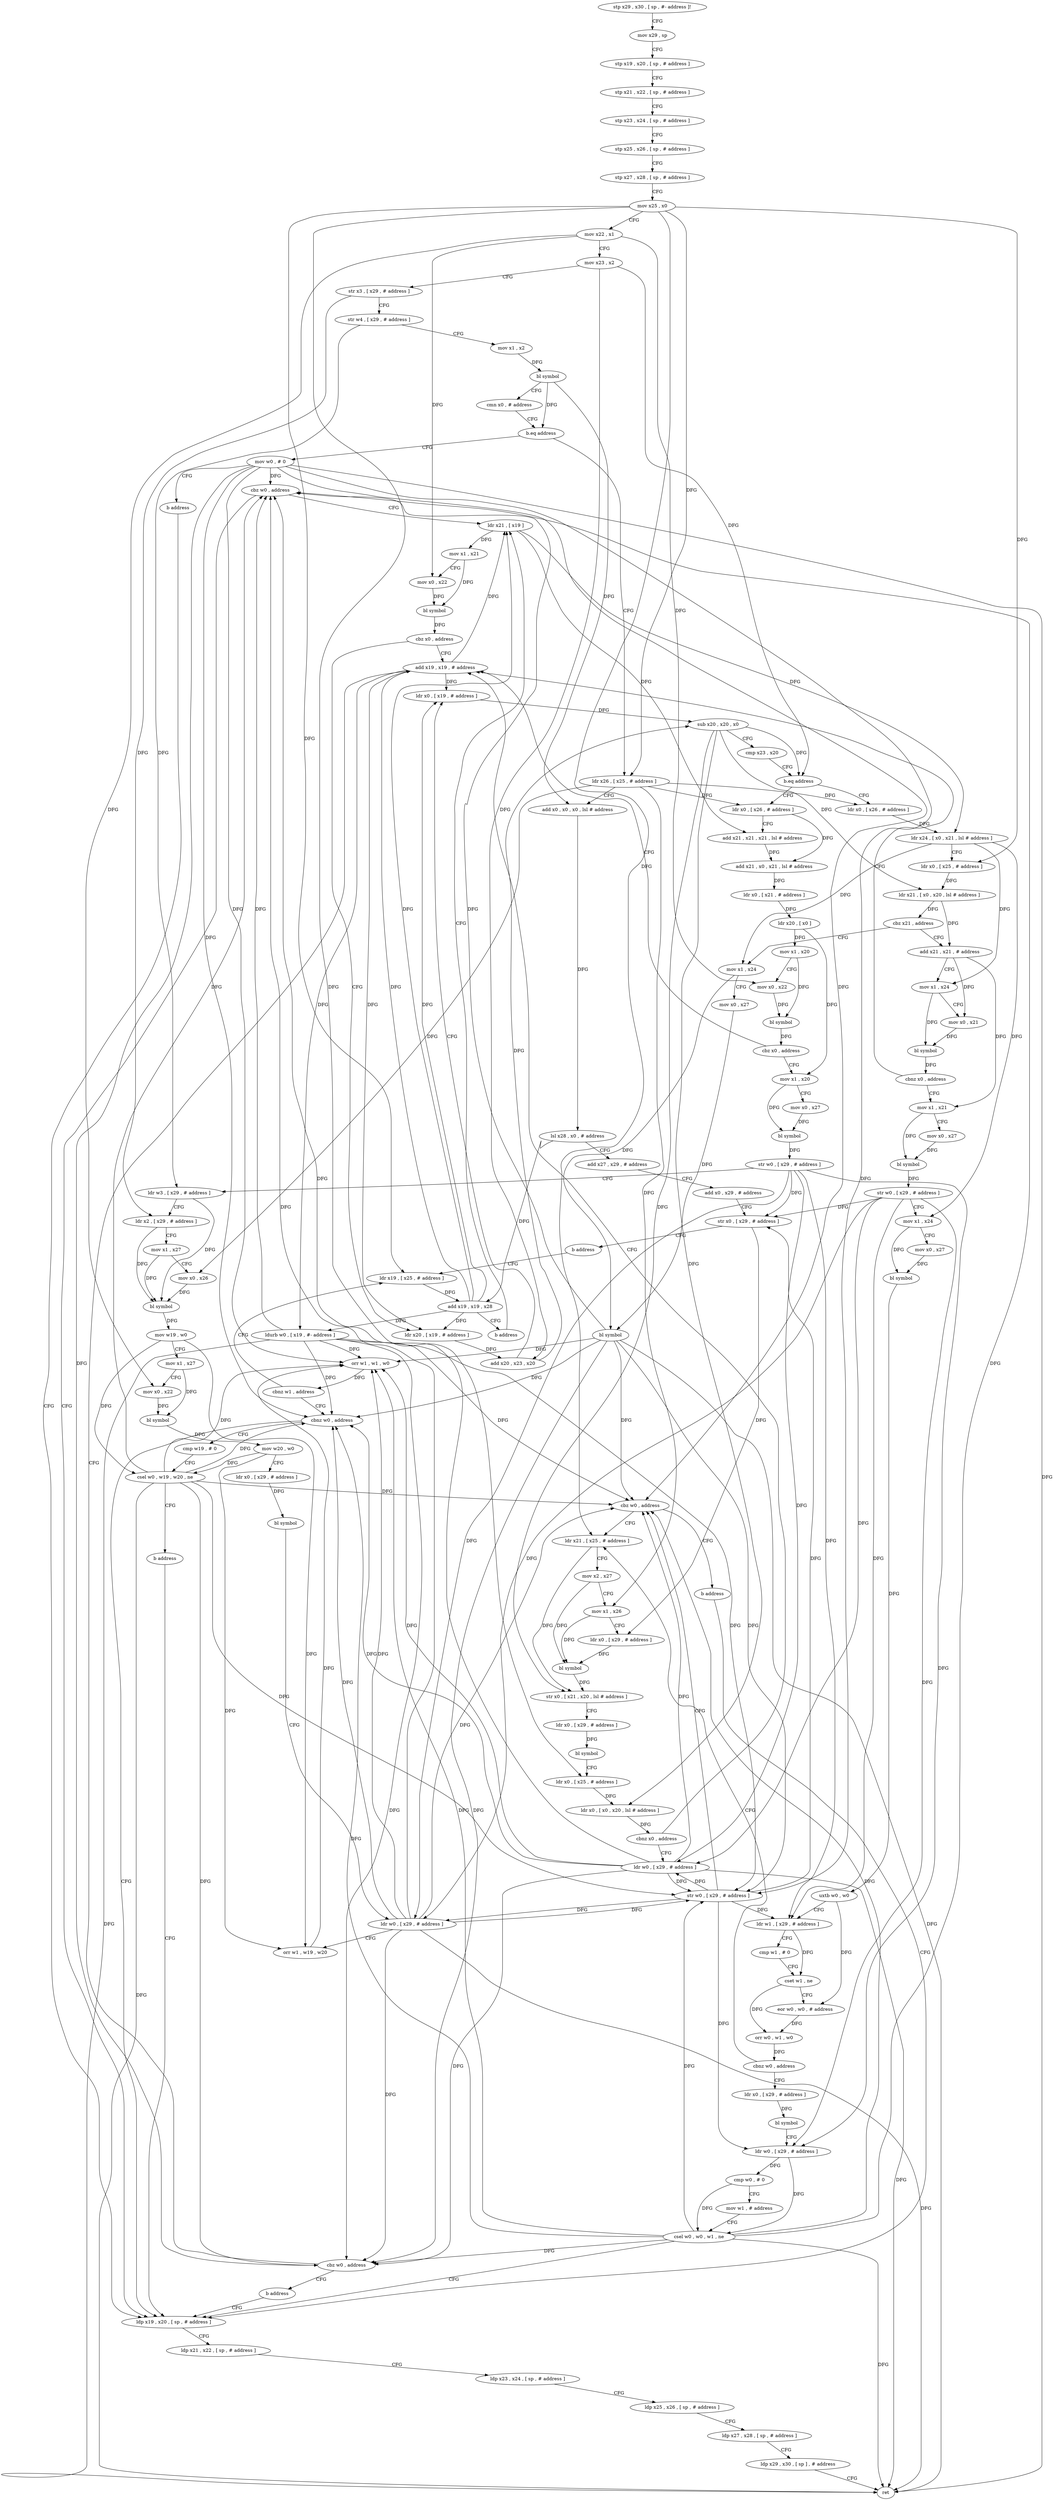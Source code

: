 digraph "func" {
"4258252" [label = "stp x29 , x30 , [ sp , #- address ]!" ]
"4258256" [label = "mov x29 , sp" ]
"4258260" [label = "stp x19 , x20 , [ sp , # address ]" ]
"4258264" [label = "stp x21 , x22 , [ sp , # address ]" ]
"4258268" [label = "stp x23 , x24 , [ sp , # address ]" ]
"4258272" [label = "stp x25 , x26 , [ sp , # address ]" ]
"4258276" [label = "stp x27 , x28 , [ sp , # address ]" ]
"4258280" [label = "mov x25 , x0" ]
"4258284" [label = "mov x22 , x1" ]
"4258288" [label = "mov x23 , x2" ]
"4258292" [label = "str x3 , [ x29 , # address ]" ]
"4258296" [label = "str w4 , [ x29 , # address ]" ]
"4258300" [label = "mov x1 , x2" ]
"4258304" [label = "bl symbol" ]
"4258308" [label = "cmn x0 , # address" ]
"4258312" [label = "b.eq address" ]
"4258772" [label = "mov w0 , # 0" ]
"4258316" [label = "ldr x26 , [ x25 , # address ]" ]
"4258776" [label = "b address" ]
"4258720" [label = "ldp x19 , x20 , [ sp , # address ]" ]
"4258320" [label = "add x0 , x0 , x0 , lsl # address" ]
"4258324" [label = "lsl x28 , x0 , # address" ]
"4258328" [label = "add x27 , x29 , # address" ]
"4258332" [label = "add x0 , x29 , # address" ]
"4258336" [label = "str x0 , [ x29 , # address ]" ]
"4258340" [label = "b address" ]
"4258668" [label = "ldr x19 , [ x25 , # address ]" ]
"4258724" [label = "ldp x21 , x22 , [ sp , # address ]" ]
"4258728" [label = "ldp x23 , x24 , [ sp , # address ]" ]
"4258732" [label = "ldp x25 , x26 , [ sp , # address ]" ]
"4258736" [label = "ldp x27 , x28 , [ sp , # address ]" ]
"4258740" [label = "ldp x29 , x30 , [ sp ] , # address" ]
"4258744" [label = "ret" ]
"4258672" [label = "add x19 , x19 , x28" ]
"4258676" [label = "b address" ]
"4258392" [label = "ldr x21 , [ x19 ]" ]
"4258396" [label = "mov x1 , x21" ]
"4258400" [label = "mov x0 , x22" ]
"4258404" [label = "bl symbol" ]
"4258408" [label = "cbz x0 , address" ]
"4258380" [label = "add x19 , x19 , # address" ]
"4258412" [label = "ldr x20 , [ x19 , # address ]" ]
"4258384" [label = "ldurb w0 , [ x19 , #- address ]" ]
"4258388" [label = "cbz w0 , address" ]
"4258416" [label = "add x20 , x23 , x20" ]
"4258420" [label = "ldr x0 , [ x19 , # address ]" ]
"4258424" [label = "sub x20 , x20 , x0" ]
"4258428" [label = "cmp x23 , x20" ]
"4258432" [label = "b.eq address" ]
"4258344" [label = "ldr x0 , [ x26 , # address ]" ]
"4258436" [label = "ldr x0 , [ x26 , # address ]" ]
"4258348" [label = "add x21 , x21 , x21 , lsl # address" ]
"4258352" [label = "add x21 , x0 , x21 , lsl # address" ]
"4258356" [label = "ldr x0 , [ x21 , # address ]" ]
"4258360" [label = "ldr x20 , [ x0 ]" ]
"4258364" [label = "mov x1 , x20" ]
"4258368" [label = "mov x0 , x22" ]
"4258372" [label = "bl symbol" ]
"4258376" [label = "cbz x0 , address" ]
"4258588" [label = "mov x1 , x20" ]
"4258440" [label = "ldr x24 , [ x0 , x21 , lsl # address ]" ]
"4258444" [label = "ldr x0 , [ x25 , # address ]" ]
"4258448" [label = "ldr x21 , [ x0 , x20 , lsl # address ]" ]
"4258452" [label = "cbz x21 , address" ]
"4258748" [label = "mov x1 , x24" ]
"4258456" [label = "add x21 , x21 , # address" ]
"4258592" [label = "mov x0 , x27" ]
"4258596" [label = "bl symbol" ]
"4258600" [label = "str w0 , [ x29 , # address ]" ]
"4258604" [label = "ldr w3 , [ x29 , # address ]" ]
"4258608" [label = "ldr x2 , [ x29 , # address ]" ]
"4258612" [label = "mov x1 , x27" ]
"4258616" [label = "mov x0 , x26" ]
"4258620" [label = "bl symbol" ]
"4258624" [label = "mov w19 , w0" ]
"4258628" [label = "mov x1 , x27" ]
"4258632" [label = "mov x0 , x22" ]
"4258636" [label = "bl symbol" ]
"4258640" [label = "mov w20 , w0" ]
"4258644" [label = "ldr x0 , [ x29 , # address ]" ]
"4258648" [label = "bl symbol" ]
"4258652" [label = "ldr w0 , [ x29 , # address ]" ]
"4258656" [label = "orr w1 , w19 , w20" ]
"4258660" [label = "orr w1 , w1 , w0" ]
"4258664" [label = "cbnz w1 , address" ]
"4258680" [label = "cbnz w0 , address" ]
"4258752" [label = "mov x0 , x27" ]
"4258756" [label = "bl symbol" ]
"4258760" [label = "str w0 , [ x29 , # address ]" ]
"4258764" [label = "cbz w0 , address" ]
"4258532" [label = "ldr x21 , [ x25 , # address ]" ]
"4258768" [label = "b address" ]
"4258460" [label = "mov x1 , x24" ]
"4258464" [label = "mov x0 , x21" ]
"4258468" [label = "bl symbol" ]
"4258472" [label = "cbnz x0 , address" ]
"4258476" [label = "mov x1 , x21" ]
"4258684" [label = "cmp w19 , # 0" ]
"4258536" [label = "mov x2 , x27" ]
"4258540" [label = "mov x1 , x26" ]
"4258544" [label = "ldr x0 , [ x29 , # address ]" ]
"4258548" [label = "bl symbol" ]
"4258552" [label = "str x0 , [ x21 , x20 , lsl # address ]" ]
"4258556" [label = "ldr x0 , [ x29 , # address ]" ]
"4258560" [label = "bl symbol" ]
"4258564" [label = "ldr x0 , [ x25 , # address ]" ]
"4258568" [label = "ldr x0 , [ x0 , x20 , lsl # address ]" ]
"4258572" [label = "cbnz x0 , address" ]
"4258576" [label = "ldr w0 , [ x29 , # address ]" ]
"4258480" [label = "mov x0 , x27" ]
"4258484" [label = "bl symbol" ]
"4258488" [label = "str w0 , [ x29 , # address ]" ]
"4258492" [label = "mov x1 , x24" ]
"4258496" [label = "mov x0 , x27" ]
"4258500" [label = "bl symbol" ]
"4258504" [label = "uxtb w0 , w0" ]
"4258508" [label = "ldr w1 , [ x29 , # address ]" ]
"4258512" [label = "cmp w1 , # 0" ]
"4258516" [label = "cset w1 , ne" ]
"4258520" [label = "eor w0 , w0 , # address" ]
"4258524" [label = "orr w0 , w1 , w0" ]
"4258528" [label = "cbnz w0 , address" ]
"4258696" [label = "ldr x0 , [ x29 , # address ]" ]
"4258688" [label = "csel w0 , w19 , w20 , ne" ]
"4258692" [label = "b address" ]
"4258580" [label = "cbz w0 , address" ]
"4258584" [label = "b address" ]
"4258700" [label = "bl symbol" ]
"4258704" [label = "ldr w0 , [ x29 , # address ]" ]
"4258708" [label = "cmp w0 , # 0" ]
"4258712" [label = "mov w1 , # address" ]
"4258716" [label = "csel w0 , w0 , w1 , ne" ]
"4258252" -> "4258256" [ label = "CFG" ]
"4258256" -> "4258260" [ label = "CFG" ]
"4258260" -> "4258264" [ label = "CFG" ]
"4258264" -> "4258268" [ label = "CFG" ]
"4258268" -> "4258272" [ label = "CFG" ]
"4258272" -> "4258276" [ label = "CFG" ]
"4258276" -> "4258280" [ label = "CFG" ]
"4258280" -> "4258284" [ label = "CFG" ]
"4258280" -> "4258316" [ label = "DFG" ]
"4258280" -> "4258668" [ label = "DFG" ]
"4258280" -> "4258444" [ label = "DFG" ]
"4258280" -> "4258532" [ label = "DFG" ]
"4258280" -> "4258564" [ label = "DFG" ]
"4258284" -> "4258288" [ label = "CFG" ]
"4258284" -> "4258400" [ label = "DFG" ]
"4258284" -> "4258368" [ label = "DFG" ]
"4258284" -> "4258632" [ label = "DFG" ]
"4258288" -> "4258292" [ label = "CFG" ]
"4258288" -> "4258416" [ label = "DFG" ]
"4258288" -> "4258432" [ label = "DFG" ]
"4258292" -> "4258296" [ label = "CFG" ]
"4258292" -> "4258608" [ label = "DFG" ]
"4258296" -> "4258300" [ label = "CFG" ]
"4258296" -> "4258604" [ label = "DFG" ]
"4258300" -> "4258304" [ label = "DFG" ]
"4258304" -> "4258308" [ label = "CFG" ]
"4258304" -> "4258312" [ label = "DFG" ]
"4258304" -> "4258320" [ label = "DFG" ]
"4258308" -> "4258312" [ label = "CFG" ]
"4258312" -> "4258772" [ label = "CFG" ]
"4258312" -> "4258316" [ label = "CFG" ]
"4258772" -> "4258776" [ label = "CFG" ]
"4258772" -> "4258744" [ label = "DFG" ]
"4258772" -> "4258388" [ label = "DFG" ]
"4258772" -> "4258660" [ label = "DFG" ]
"4258772" -> "4258760" [ label = "DFG" ]
"4258772" -> "4258764" [ label = "DFG" ]
"4258772" -> "4258680" [ label = "DFG" ]
"4258772" -> "4258580" [ label = "DFG" ]
"4258316" -> "4258320" [ label = "CFG" ]
"4258316" -> "4258344" [ label = "DFG" ]
"4258316" -> "4258436" [ label = "DFG" ]
"4258316" -> "4258616" [ label = "DFG" ]
"4258316" -> "4258540" [ label = "DFG" ]
"4258776" -> "4258720" [ label = "CFG" ]
"4258720" -> "4258724" [ label = "CFG" ]
"4258320" -> "4258324" [ label = "DFG" ]
"4258324" -> "4258328" [ label = "CFG" ]
"4258324" -> "4258672" [ label = "DFG" ]
"4258328" -> "4258332" [ label = "CFG" ]
"4258332" -> "4258336" [ label = "CFG" ]
"4258336" -> "4258340" [ label = "CFG" ]
"4258336" -> "4258544" [ label = "DFG" ]
"4258340" -> "4258668" [ label = "CFG" ]
"4258668" -> "4258672" [ label = "DFG" ]
"4258724" -> "4258728" [ label = "CFG" ]
"4258728" -> "4258732" [ label = "CFG" ]
"4258732" -> "4258736" [ label = "CFG" ]
"4258736" -> "4258740" [ label = "CFG" ]
"4258740" -> "4258744" [ label = "CFG" ]
"4258672" -> "4258676" [ label = "CFG" ]
"4258672" -> "4258392" [ label = "DFG" ]
"4258672" -> "4258380" [ label = "DFG" ]
"4258672" -> "4258384" [ label = "DFG" ]
"4258672" -> "4258412" [ label = "DFG" ]
"4258672" -> "4258420" [ label = "DFG" ]
"4258676" -> "4258392" [ label = "CFG" ]
"4258392" -> "4258396" [ label = "DFG" ]
"4258392" -> "4258348" [ label = "DFG" ]
"4258392" -> "4258440" [ label = "DFG" ]
"4258396" -> "4258400" [ label = "CFG" ]
"4258396" -> "4258404" [ label = "DFG" ]
"4258400" -> "4258404" [ label = "DFG" ]
"4258404" -> "4258408" [ label = "DFG" ]
"4258408" -> "4258380" [ label = "CFG" ]
"4258408" -> "4258412" [ label = "CFG" ]
"4258380" -> "4258384" [ label = "DFG" ]
"4258380" -> "4258392" [ label = "DFG" ]
"4258380" -> "4258412" [ label = "DFG" ]
"4258380" -> "4258420" [ label = "DFG" ]
"4258412" -> "4258416" [ label = "DFG" ]
"4258384" -> "4258388" [ label = "DFG" ]
"4258384" -> "4258744" [ label = "DFG" ]
"4258384" -> "4258660" [ label = "DFG" ]
"4258384" -> "4258760" [ label = "DFG" ]
"4258384" -> "4258764" [ label = "DFG" ]
"4258384" -> "4258680" [ label = "DFG" ]
"4258384" -> "4258580" [ label = "DFG" ]
"4258388" -> "4258720" [ label = "CFG" ]
"4258388" -> "4258392" [ label = "CFG" ]
"4258416" -> "4258420" [ label = "CFG" ]
"4258416" -> "4258424" [ label = "DFG" ]
"4258420" -> "4258424" [ label = "DFG" ]
"4258424" -> "4258428" [ label = "CFG" ]
"4258424" -> "4258432" [ label = "DFG" ]
"4258424" -> "4258448" [ label = "DFG" ]
"4258424" -> "4258552" [ label = "DFG" ]
"4258424" -> "4258568" [ label = "DFG" ]
"4258428" -> "4258432" [ label = "CFG" ]
"4258432" -> "4258344" [ label = "CFG" ]
"4258432" -> "4258436" [ label = "CFG" ]
"4258344" -> "4258348" [ label = "CFG" ]
"4258344" -> "4258352" [ label = "DFG" ]
"4258436" -> "4258440" [ label = "DFG" ]
"4258348" -> "4258352" [ label = "DFG" ]
"4258352" -> "4258356" [ label = "DFG" ]
"4258356" -> "4258360" [ label = "DFG" ]
"4258360" -> "4258364" [ label = "DFG" ]
"4258360" -> "4258588" [ label = "DFG" ]
"4258364" -> "4258368" [ label = "CFG" ]
"4258364" -> "4258372" [ label = "DFG" ]
"4258368" -> "4258372" [ label = "DFG" ]
"4258372" -> "4258376" [ label = "DFG" ]
"4258376" -> "4258588" [ label = "CFG" ]
"4258376" -> "4258380" [ label = "CFG" ]
"4258588" -> "4258592" [ label = "CFG" ]
"4258588" -> "4258596" [ label = "DFG" ]
"4258440" -> "4258444" [ label = "CFG" ]
"4258440" -> "4258748" [ label = "DFG" ]
"4258440" -> "4258460" [ label = "DFG" ]
"4258440" -> "4258492" [ label = "DFG" ]
"4258444" -> "4258448" [ label = "DFG" ]
"4258448" -> "4258452" [ label = "DFG" ]
"4258448" -> "4258456" [ label = "DFG" ]
"4258452" -> "4258748" [ label = "CFG" ]
"4258452" -> "4258456" [ label = "CFG" ]
"4258748" -> "4258752" [ label = "CFG" ]
"4258748" -> "4258756" [ label = "DFG" ]
"4258456" -> "4258460" [ label = "CFG" ]
"4258456" -> "4258464" [ label = "DFG" ]
"4258456" -> "4258476" [ label = "DFG" ]
"4258592" -> "4258596" [ label = "DFG" ]
"4258596" -> "4258600" [ label = "DFG" ]
"4258600" -> "4258604" [ label = "CFG" ]
"4258600" -> "4258336" [ label = "DFG" ]
"4258600" -> "4258652" [ label = "DFG" ]
"4258600" -> "4258508" [ label = "DFG" ]
"4258600" -> "4258576" [ label = "DFG" ]
"4258600" -> "4258704" [ label = "DFG" ]
"4258604" -> "4258608" [ label = "CFG" ]
"4258604" -> "4258620" [ label = "DFG" ]
"4258608" -> "4258612" [ label = "CFG" ]
"4258608" -> "4258620" [ label = "DFG" ]
"4258612" -> "4258616" [ label = "CFG" ]
"4258612" -> "4258620" [ label = "DFG" ]
"4258616" -> "4258620" [ label = "DFG" ]
"4258620" -> "4258624" [ label = "DFG" ]
"4258624" -> "4258628" [ label = "CFG" ]
"4258624" -> "4258656" [ label = "DFG" ]
"4258624" -> "4258688" [ label = "DFG" ]
"4258628" -> "4258632" [ label = "CFG" ]
"4258628" -> "4258636" [ label = "DFG" ]
"4258632" -> "4258636" [ label = "DFG" ]
"4258636" -> "4258640" [ label = "DFG" ]
"4258640" -> "4258644" [ label = "CFG" ]
"4258640" -> "4258656" [ label = "DFG" ]
"4258640" -> "4258688" [ label = "DFG" ]
"4258644" -> "4258648" [ label = "DFG" ]
"4258648" -> "4258652" [ label = "CFG" ]
"4258652" -> "4258656" [ label = "CFG" ]
"4258652" -> "4258388" [ label = "DFG" ]
"4258652" -> "4258744" [ label = "DFG" ]
"4258652" -> "4258660" [ label = "DFG" ]
"4258652" -> "4258760" [ label = "DFG" ]
"4258652" -> "4258764" [ label = "DFG" ]
"4258652" -> "4258680" [ label = "DFG" ]
"4258652" -> "4258580" [ label = "DFG" ]
"4258656" -> "4258660" [ label = "DFG" ]
"4258660" -> "4258664" [ label = "DFG" ]
"4258664" -> "4258680" [ label = "CFG" ]
"4258664" -> "4258668" [ label = "CFG" ]
"4258680" -> "4258720" [ label = "CFG" ]
"4258680" -> "4258684" [ label = "CFG" ]
"4258752" -> "4258756" [ label = "DFG" ]
"4258756" -> "4258760" [ label = "DFG" ]
"4258756" -> "4258388" [ label = "DFG" ]
"4258756" -> "4258660" [ label = "DFG" ]
"4258756" -> "4258744" [ label = "DFG" ]
"4258756" -> "4258764" [ label = "DFG" ]
"4258756" -> "4258680" [ label = "DFG" ]
"4258756" -> "4258580" [ label = "DFG" ]
"4258760" -> "4258764" [ label = "CFG" ]
"4258760" -> "4258336" [ label = "DFG" ]
"4258760" -> "4258652" [ label = "DFG" ]
"4258760" -> "4258508" [ label = "DFG" ]
"4258760" -> "4258576" [ label = "DFG" ]
"4258760" -> "4258704" [ label = "DFG" ]
"4258764" -> "4258532" [ label = "CFG" ]
"4258764" -> "4258768" [ label = "CFG" ]
"4258532" -> "4258536" [ label = "CFG" ]
"4258532" -> "4258552" [ label = "DFG" ]
"4258768" -> "4258720" [ label = "CFG" ]
"4258460" -> "4258464" [ label = "CFG" ]
"4258460" -> "4258468" [ label = "DFG" ]
"4258464" -> "4258468" [ label = "DFG" ]
"4258468" -> "4258472" [ label = "DFG" ]
"4258472" -> "4258380" [ label = "CFG" ]
"4258472" -> "4258476" [ label = "CFG" ]
"4258476" -> "4258480" [ label = "CFG" ]
"4258476" -> "4258484" [ label = "DFG" ]
"4258684" -> "4258688" [ label = "CFG" ]
"4258536" -> "4258540" [ label = "CFG" ]
"4258536" -> "4258548" [ label = "DFG" ]
"4258540" -> "4258544" [ label = "CFG" ]
"4258540" -> "4258548" [ label = "DFG" ]
"4258544" -> "4258548" [ label = "DFG" ]
"4258548" -> "4258552" [ label = "DFG" ]
"4258552" -> "4258556" [ label = "CFG" ]
"4258556" -> "4258560" [ label = "DFG" ]
"4258560" -> "4258564" [ label = "CFG" ]
"4258564" -> "4258568" [ label = "DFG" ]
"4258568" -> "4258572" [ label = "DFG" ]
"4258572" -> "4258380" [ label = "CFG" ]
"4258572" -> "4258576" [ label = "CFG" ]
"4258576" -> "4258580" [ label = "DFG" ]
"4258576" -> "4258388" [ label = "DFG" ]
"4258576" -> "4258660" [ label = "DFG" ]
"4258576" -> "4258760" [ label = "DFG" ]
"4258576" -> "4258764" [ label = "DFG" ]
"4258576" -> "4258680" [ label = "DFG" ]
"4258576" -> "4258744" [ label = "DFG" ]
"4258480" -> "4258484" [ label = "DFG" ]
"4258484" -> "4258488" [ label = "DFG" ]
"4258488" -> "4258492" [ label = "CFG" ]
"4258488" -> "4258336" [ label = "DFG" ]
"4258488" -> "4258652" [ label = "DFG" ]
"4258488" -> "4258508" [ label = "DFG" ]
"4258488" -> "4258576" [ label = "DFG" ]
"4258488" -> "4258704" [ label = "DFG" ]
"4258492" -> "4258496" [ label = "CFG" ]
"4258492" -> "4258500" [ label = "DFG" ]
"4258496" -> "4258500" [ label = "DFG" ]
"4258500" -> "4258504" [ label = "DFG" ]
"4258504" -> "4258508" [ label = "CFG" ]
"4258504" -> "4258520" [ label = "DFG" ]
"4258508" -> "4258512" [ label = "CFG" ]
"4258508" -> "4258516" [ label = "DFG" ]
"4258512" -> "4258516" [ label = "CFG" ]
"4258516" -> "4258520" [ label = "CFG" ]
"4258516" -> "4258524" [ label = "DFG" ]
"4258520" -> "4258524" [ label = "DFG" ]
"4258524" -> "4258528" [ label = "DFG" ]
"4258528" -> "4258696" [ label = "CFG" ]
"4258528" -> "4258532" [ label = "CFG" ]
"4258696" -> "4258700" [ label = "DFG" ]
"4258688" -> "4258692" [ label = "CFG" ]
"4258688" -> "4258388" [ label = "DFG" ]
"4258688" -> "4258660" [ label = "DFG" ]
"4258688" -> "4258760" [ label = "DFG" ]
"4258688" -> "4258764" [ label = "DFG" ]
"4258688" -> "4258680" [ label = "DFG" ]
"4258688" -> "4258580" [ label = "DFG" ]
"4258688" -> "4258744" [ label = "DFG" ]
"4258692" -> "4258720" [ label = "CFG" ]
"4258580" -> "4258380" [ label = "CFG" ]
"4258580" -> "4258584" [ label = "CFG" ]
"4258584" -> "4258720" [ label = "CFG" ]
"4258700" -> "4258704" [ label = "CFG" ]
"4258704" -> "4258708" [ label = "DFG" ]
"4258704" -> "4258716" [ label = "DFG" ]
"4258708" -> "4258712" [ label = "CFG" ]
"4258708" -> "4258716" [ label = "DFG" ]
"4258712" -> "4258716" [ label = "CFG" ]
"4258716" -> "4258720" [ label = "CFG" ]
"4258716" -> "4258388" [ label = "DFG" ]
"4258716" -> "4258660" [ label = "DFG" ]
"4258716" -> "4258760" [ label = "DFG" ]
"4258716" -> "4258764" [ label = "DFG" ]
"4258716" -> "4258680" [ label = "DFG" ]
"4258716" -> "4258580" [ label = "DFG" ]
"4258716" -> "4258744" [ label = "DFG" ]
}
